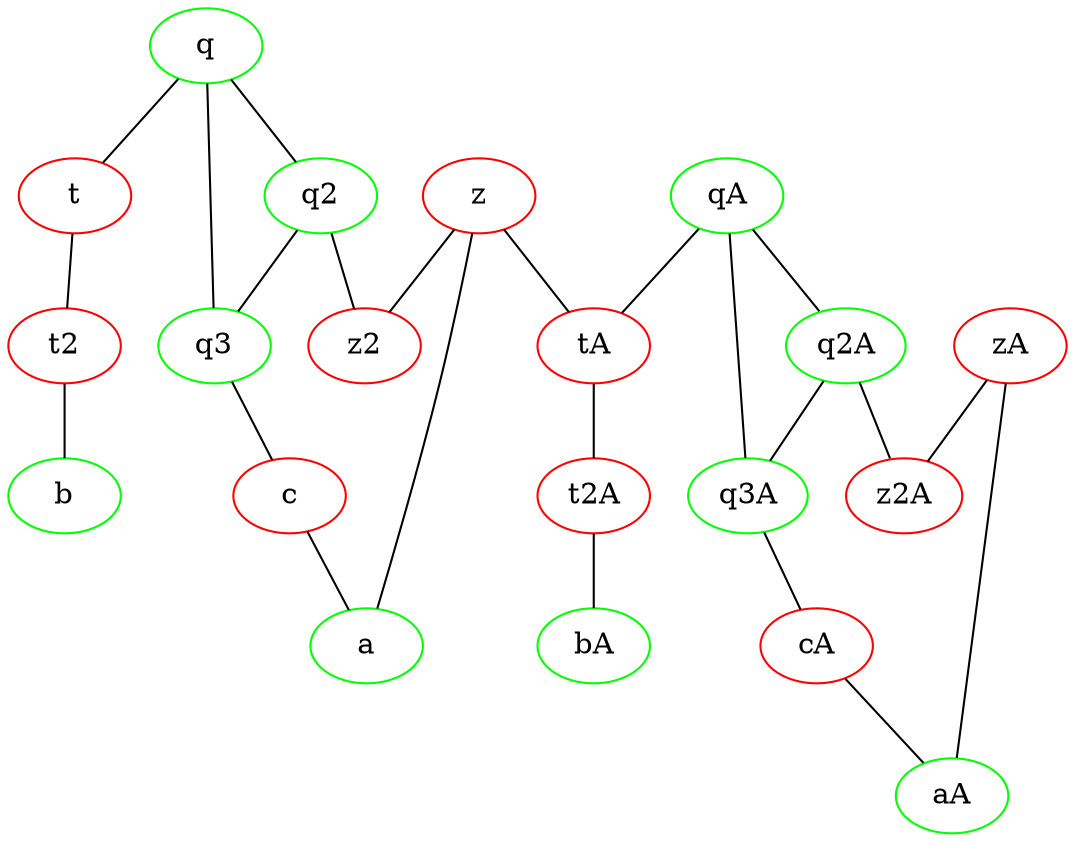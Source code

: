 graph SomeGraph{
    q[color=green];
    q2[color=green];
    q3[color=green];
    t[color=red];
    t2[color=red];
    z[color=red];
    z2[color=red];
    a[color=green];
    b[color=green];
    c[color=red];
    q -- q2;
    q -- q3;
    q2 -- q3;
    q -- t;
    t -- t2;
    q2 -- z2;
    z -- z2;
    z -- a;
    t2 -- b;
    q3 -- c;
    c -- a;

    qA[color=green];
    q2A[color=green];
    q3A[color=green];
    tA[color=red];
    t2A[color=red];
    zA[color=red];
    z2A[color=red];
    aA[color=green];
    bA[color=green];
    cA[color=red];
    qA -- q2A;
    qA -- q3A;
    q2A -- q3A;
    qA -- tA;
    tA -- t2A;
    q2A -- z2A;
    zA -- z2A;
    zA -- aA;
    t2A -- bA;
    q3A -- cA;
    cA -- aA;


    z -- tA;
}
